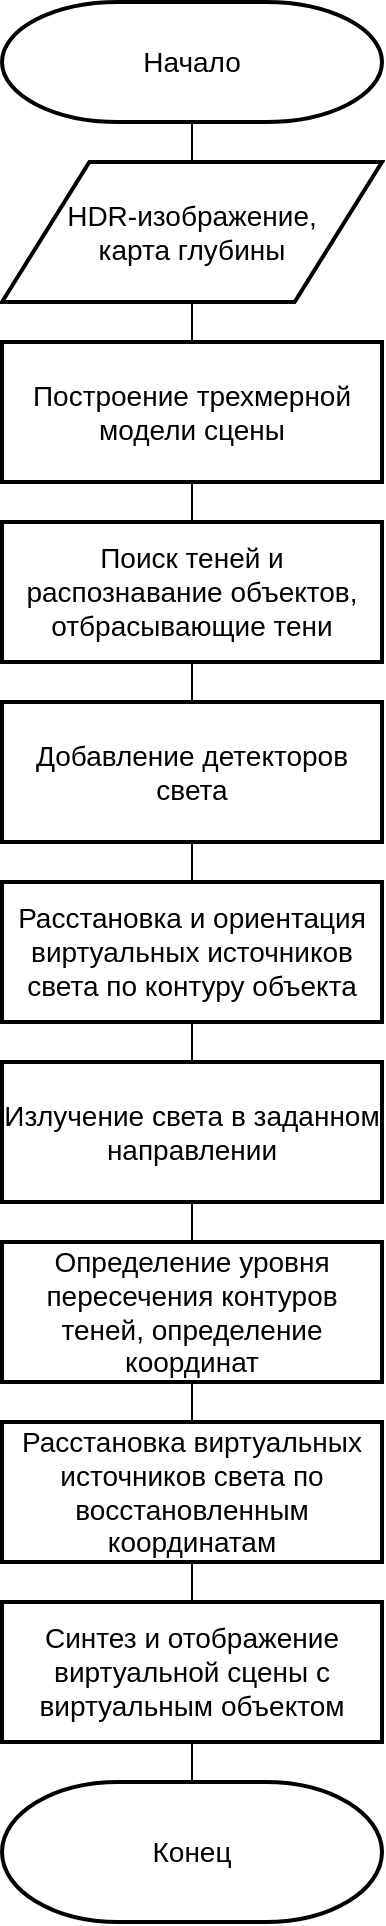 <mxfile version="20.2.3" type="device"><diagram id="J34dCMSQJ4l9sVLmqSp6" name="Страница 1"><mxGraphModel dx="1422" dy="865" grid="1" gridSize="10" guides="1" tooltips="1" connect="1" arrows="1" fold="1" page="1" pageScale="1" pageWidth="827" pageHeight="1169" math="0" shadow="0"><root><mxCell id="0"/><mxCell id="1" parent="0"/><mxCell id="6Q8C89djBdJoXWubvmun-14" style="edgeStyle=orthogonalEdgeStyle;rounded=0;orthogonalLoop=1;jettySize=auto;html=1;exitX=0.5;exitY=1;exitDx=0;exitDy=0;entryX=0.5;entryY=0;entryDx=0;entryDy=0;endArrow=none;endFill=0;" edge="1" parent="1" source="6Q8C89djBdJoXWubvmun-1" target="6Q8C89djBdJoXWubvmun-13"><mxGeometry relative="1" as="geometry"/></mxCell><mxCell id="6Q8C89djBdJoXWubvmun-1" value="&lt;font style=&quot;font-size: 14px;&quot;&gt;Поиск теней и распознавание объектов, отбрасывающие тени&lt;/font&gt;" style="rounded=0;whiteSpace=wrap;html=1;absoluteArcSize=1;arcSize=14;strokeWidth=2;" vertex="1" parent="1"><mxGeometry x="319" y="280" width="190" height="70" as="geometry"/></mxCell><mxCell id="6Q8C89djBdJoXWubvmun-11" style="edgeStyle=orthogonalEdgeStyle;rounded=0;orthogonalLoop=1;jettySize=auto;html=1;exitX=0.5;exitY=1;exitDx=0;exitDy=0;entryX=0.5;entryY=0;entryDx=0;entryDy=0;endArrow=none;endFill=0;" edge="1" parent="1" source="6Q8C89djBdJoXWubvmun-2" target="6Q8C89djBdJoXWubvmun-6"><mxGeometry relative="1" as="geometry"/></mxCell><mxCell id="6Q8C89djBdJoXWubvmun-2" value="&lt;font style=&quot;font-size: 14px;&quot;&gt;HDR-изображение,&lt;br&gt;карта глубины&lt;/font&gt;" style="shape=parallelogram;html=1;strokeWidth=2;perimeter=parallelogramPerimeter;whiteSpace=wrap;rounded=0;arcSize=12;size=0.23;" vertex="1" parent="1"><mxGeometry x="319" y="100" width="190" height="70" as="geometry"/></mxCell><mxCell id="6Q8C89djBdJoXWubvmun-4" style="edgeStyle=orthogonalEdgeStyle;rounded=0;orthogonalLoop=1;jettySize=auto;html=1;exitX=0.5;exitY=1;exitDx=0;exitDy=0;exitPerimeter=0;entryX=0.5;entryY=0;entryDx=0;entryDy=0;endArrow=none;endFill=0;" edge="1" parent="1" source="6Q8C89djBdJoXWubvmun-3" target="6Q8C89djBdJoXWubvmun-2"><mxGeometry relative="1" as="geometry"/></mxCell><mxCell id="6Q8C89djBdJoXWubvmun-3" value="&lt;font style=&quot;font-size: 14px;&quot;&gt;Начало&lt;/font&gt;" style="strokeWidth=2;html=1;shape=mxgraph.flowchart.terminator;whiteSpace=wrap;rounded=0;" vertex="1" parent="1"><mxGeometry x="319" y="20" width="190" height="60" as="geometry"/></mxCell><mxCell id="6Q8C89djBdJoXWubvmun-12" style="edgeStyle=orthogonalEdgeStyle;rounded=0;orthogonalLoop=1;jettySize=auto;html=1;exitX=0.5;exitY=1;exitDx=0;exitDy=0;entryX=0.5;entryY=0;entryDx=0;entryDy=0;endArrow=none;endFill=0;" edge="1" parent="1" source="6Q8C89djBdJoXWubvmun-6" target="6Q8C89djBdJoXWubvmun-1"><mxGeometry relative="1" as="geometry"/></mxCell><mxCell id="6Q8C89djBdJoXWubvmun-6" value="&lt;font style=&quot;font-size: 14px;&quot;&gt;Построение трехмерной модели сцены&lt;/font&gt;" style="rounded=0;whiteSpace=wrap;html=1;absoluteArcSize=1;arcSize=14;strokeWidth=2;" vertex="1" parent="1"><mxGeometry x="319" y="190" width="190" height="70" as="geometry"/></mxCell><mxCell id="6Q8C89djBdJoXWubvmun-16" style="edgeStyle=orthogonalEdgeStyle;rounded=0;orthogonalLoop=1;jettySize=auto;html=1;exitX=0.5;exitY=1;exitDx=0;exitDy=0;entryX=0.5;entryY=0;entryDx=0;entryDy=0;endArrow=none;endFill=0;" edge="1" parent="1" source="6Q8C89djBdJoXWubvmun-13" target="6Q8C89djBdJoXWubvmun-15"><mxGeometry relative="1" as="geometry"/></mxCell><mxCell id="6Q8C89djBdJoXWubvmun-13" value="&lt;font style=&quot;font-size: 14px;&quot;&gt;Добавление детекторов света&lt;/font&gt;" style="rounded=0;whiteSpace=wrap;html=1;absoluteArcSize=1;arcSize=14;strokeWidth=2;" vertex="1" parent="1"><mxGeometry x="319" y="370" width="190" height="70" as="geometry"/></mxCell><mxCell id="6Q8C89djBdJoXWubvmun-18" style="edgeStyle=orthogonalEdgeStyle;rounded=0;orthogonalLoop=1;jettySize=auto;html=1;exitX=0.5;exitY=1;exitDx=0;exitDy=0;entryX=0.5;entryY=0;entryDx=0;entryDy=0;endArrow=none;endFill=0;" edge="1" parent="1" source="6Q8C89djBdJoXWubvmun-15" target="6Q8C89djBdJoXWubvmun-17"><mxGeometry relative="1" as="geometry"/></mxCell><mxCell id="6Q8C89djBdJoXWubvmun-15" value="&lt;font style=&quot;font-size: 14px;&quot;&gt;Расстановка и ориентация виртуальных источников света по контуру объекта&lt;/font&gt;" style="rounded=0;whiteSpace=wrap;html=1;absoluteArcSize=1;arcSize=14;strokeWidth=2;" vertex="1" parent="1"><mxGeometry x="319" y="460" width="190" height="70" as="geometry"/></mxCell><mxCell id="6Q8C89djBdJoXWubvmun-20" style="edgeStyle=orthogonalEdgeStyle;rounded=0;orthogonalLoop=1;jettySize=auto;html=1;exitX=0.5;exitY=1;exitDx=0;exitDy=0;entryX=0.5;entryY=0;entryDx=0;entryDy=0;endArrow=none;endFill=0;" edge="1" parent="1" source="6Q8C89djBdJoXWubvmun-17" target="6Q8C89djBdJoXWubvmun-19"><mxGeometry relative="1" as="geometry"/></mxCell><mxCell id="6Q8C89djBdJoXWubvmun-17" value="&lt;font style=&quot;font-size: 14px;&quot;&gt;Излучение света в заданном направлении&lt;/font&gt;" style="rounded=0;whiteSpace=wrap;html=1;absoluteArcSize=1;arcSize=14;strokeWidth=2;" vertex="1" parent="1"><mxGeometry x="319" y="550" width="190" height="70" as="geometry"/></mxCell><mxCell id="6Q8C89djBdJoXWubvmun-22" style="edgeStyle=orthogonalEdgeStyle;rounded=0;orthogonalLoop=1;jettySize=auto;html=1;exitX=0.5;exitY=1;exitDx=0;exitDy=0;entryX=0.5;entryY=0;entryDx=0;entryDy=0;endArrow=none;endFill=0;" edge="1" parent="1" source="6Q8C89djBdJoXWubvmun-19" target="6Q8C89djBdJoXWubvmun-21"><mxGeometry relative="1" as="geometry"/></mxCell><mxCell id="6Q8C89djBdJoXWubvmun-19" value="&lt;font style=&quot;font-size: 14px;&quot;&gt;Определение уровня пересечения контуров теней, определение координат&lt;/font&gt;" style="rounded=0;whiteSpace=wrap;html=1;absoluteArcSize=1;arcSize=14;strokeWidth=2;" vertex="1" parent="1"><mxGeometry x="319" y="640" width="190" height="70" as="geometry"/></mxCell><mxCell id="6Q8C89djBdJoXWubvmun-24" style="edgeStyle=orthogonalEdgeStyle;rounded=0;orthogonalLoop=1;jettySize=auto;html=1;exitX=0.5;exitY=1;exitDx=0;exitDy=0;entryX=0.5;entryY=0;entryDx=0;entryDy=0;endArrow=none;endFill=0;" edge="1" parent="1" source="6Q8C89djBdJoXWubvmun-21" target="6Q8C89djBdJoXWubvmun-23"><mxGeometry relative="1" as="geometry"/></mxCell><mxCell id="6Q8C89djBdJoXWubvmun-21" value="&lt;font style=&quot;font-size: 14px;&quot;&gt;Расстановка виртуальных источников света по восстановленным координатам&lt;/font&gt;" style="rounded=0;whiteSpace=wrap;html=1;absoluteArcSize=1;arcSize=14;strokeWidth=2;" vertex="1" parent="1"><mxGeometry x="319" y="730" width="190" height="70" as="geometry"/></mxCell><mxCell id="6Q8C89djBdJoXWubvmun-26" style="edgeStyle=orthogonalEdgeStyle;rounded=0;orthogonalLoop=1;jettySize=auto;html=1;exitX=0.5;exitY=1;exitDx=0;exitDy=0;entryX=0.5;entryY=0;entryDx=0;entryDy=0;entryPerimeter=0;endArrow=none;endFill=0;" edge="1" parent="1" source="6Q8C89djBdJoXWubvmun-23" target="6Q8C89djBdJoXWubvmun-25"><mxGeometry relative="1" as="geometry"/></mxCell><mxCell id="6Q8C89djBdJoXWubvmun-23" value="&lt;font style=&quot;font-size: 14px;&quot;&gt;Синтез и отображение виртуальной сцены с виртуальным объектом&lt;/font&gt;" style="rounded=0;whiteSpace=wrap;html=1;absoluteArcSize=1;arcSize=14;strokeWidth=2;" vertex="1" parent="1"><mxGeometry x="319" y="820" width="190" height="70" as="geometry"/></mxCell><mxCell id="6Q8C89djBdJoXWubvmun-25" value="&lt;font style=&quot;font-size: 14px;&quot;&gt;Конец&lt;/font&gt;" style="strokeWidth=2;html=1;shape=mxgraph.flowchart.terminator;whiteSpace=wrap;rounded=0;" vertex="1" parent="1"><mxGeometry x="319" y="910" width="190" height="70" as="geometry"/></mxCell></root></mxGraphModel></diagram></mxfile>